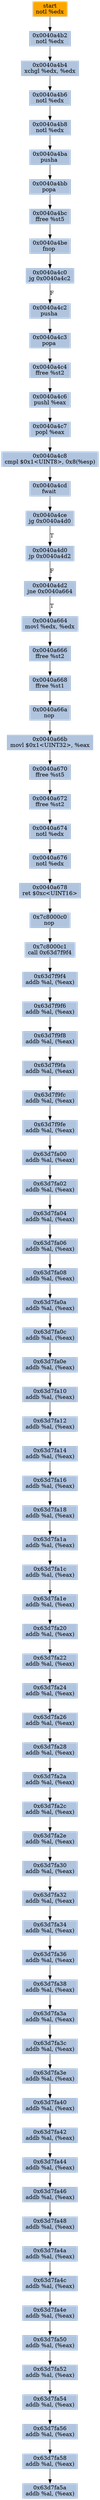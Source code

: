 digraph G {
node[shape=rectangle,style=filled,fillcolor=lightsteelblue,color=lightsteelblue]
bgcolor="transparent"
a0x0040a4b0notl_edx[label="start\nnotl %edx",fillcolor="orange",color="lightgrey"];
a0x0040a4b2notl_edx[label="0x0040a4b2\nnotl %edx"];
a0x0040a4b4xchgl_edx_edx[label="0x0040a4b4\nxchgl %edx, %edx"];
a0x0040a4b6notl_edx[label="0x0040a4b6\nnotl %edx"];
a0x0040a4b8notl_edx[label="0x0040a4b8\nnotl %edx"];
a0x0040a4bapusha_[label="0x0040a4ba\npusha "];
a0x0040a4bbpopa_[label="0x0040a4bb\npopa "];
a0x0040a4bcffree_st5[label="0x0040a4bc\nffree %st5"];
a0x0040a4befnop_[label="0x0040a4be\nfnop "];
a0x0040a4c0jg_0x0040a4c2[label="0x0040a4c0\njg 0x0040a4c2"];
a0x0040a4c2pusha_[label="0x0040a4c2\npusha "];
a0x0040a4c3popa_[label="0x0040a4c3\npopa "];
a0x0040a4c4ffree_st2[label="0x0040a4c4\nffree %st2"];
a0x0040a4c6pushl_eax[label="0x0040a4c6\npushl %eax"];
a0x0040a4c7popl_eax[label="0x0040a4c7\npopl %eax"];
a0x0040a4c8cmpl_0x1UINT8_0x8esp_[label="0x0040a4c8\ncmpl $0x1<UINT8>, 0x8(%esp)"];
a0x0040a4cdfwait_[label="0x0040a4cd\nfwait "];
a0x0040a4cejg_0x0040a4d0[label="0x0040a4ce\njg 0x0040a4d0"];
a0x0040a4d0jp_0x0040a4d2[label="0x0040a4d0\njp 0x0040a4d2"];
a0x0040a4d2jne_0x0040a664[label="0x0040a4d2\njne 0x0040a664"];
a0x0040a664movl_edx_edx[label="0x0040a664\nmovl %edx, %edx"];
a0x0040a666ffree_st2[label="0x0040a666\nffree %st2"];
a0x0040a668ffree_st1[label="0x0040a668\nffree %st1"];
a0x0040a66anop_[label="0x0040a66a\nnop "];
a0x0040a66bmovl_0x1UINT32_eax[label="0x0040a66b\nmovl $0x1<UINT32>, %eax"];
a0x0040a670ffree_st5[label="0x0040a670\nffree %st5"];
a0x0040a672ffree_st2[label="0x0040a672\nffree %st2"];
a0x0040a674notl_edx[label="0x0040a674\nnotl %edx"];
a0x0040a676notl_edx[label="0x0040a676\nnotl %edx"];
a0x0040a678ret_0xcUINT16[label="0x0040a678\nret $0xc<UINT16>"];
a0x7c8000c0nop_[label="0x7c8000c0\nnop "];
a0x7c8000c1call_0x63d7f9f4[label="0x7c8000c1\ncall 0x63d7f9f4"];
a0x63d7f9f4addb_al_eax_[label="0x63d7f9f4\naddb %al, (%eax)"];
a0x63d7f9f6addb_al_eax_[label="0x63d7f9f6\naddb %al, (%eax)"];
a0x63d7f9f8addb_al_eax_[label="0x63d7f9f8\naddb %al, (%eax)"];
a0x63d7f9faaddb_al_eax_[label="0x63d7f9fa\naddb %al, (%eax)"];
a0x63d7f9fcaddb_al_eax_[label="0x63d7f9fc\naddb %al, (%eax)"];
a0x63d7f9feaddb_al_eax_[label="0x63d7f9fe\naddb %al, (%eax)"];
a0x63d7fa00addb_al_eax_[label="0x63d7fa00\naddb %al, (%eax)"];
a0x63d7fa02addb_al_eax_[label="0x63d7fa02\naddb %al, (%eax)"];
a0x63d7fa04addb_al_eax_[label="0x63d7fa04\naddb %al, (%eax)"];
a0x63d7fa06addb_al_eax_[label="0x63d7fa06\naddb %al, (%eax)"];
a0x63d7fa08addb_al_eax_[label="0x63d7fa08\naddb %al, (%eax)"];
a0x63d7fa0aaddb_al_eax_[label="0x63d7fa0a\naddb %al, (%eax)"];
a0x63d7fa0caddb_al_eax_[label="0x63d7fa0c\naddb %al, (%eax)"];
a0x63d7fa0eaddb_al_eax_[label="0x63d7fa0e\naddb %al, (%eax)"];
a0x63d7fa10addb_al_eax_[label="0x63d7fa10\naddb %al, (%eax)"];
a0x63d7fa12addb_al_eax_[label="0x63d7fa12\naddb %al, (%eax)"];
a0x63d7fa14addb_al_eax_[label="0x63d7fa14\naddb %al, (%eax)"];
a0x63d7fa16addb_al_eax_[label="0x63d7fa16\naddb %al, (%eax)"];
a0x63d7fa18addb_al_eax_[label="0x63d7fa18\naddb %al, (%eax)"];
a0x63d7fa1aaddb_al_eax_[label="0x63d7fa1a\naddb %al, (%eax)"];
a0x63d7fa1caddb_al_eax_[label="0x63d7fa1c\naddb %al, (%eax)"];
a0x63d7fa1eaddb_al_eax_[label="0x63d7fa1e\naddb %al, (%eax)"];
a0x63d7fa20addb_al_eax_[label="0x63d7fa20\naddb %al, (%eax)"];
a0x63d7fa22addb_al_eax_[label="0x63d7fa22\naddb %al, (%eax)"];
a0x63d7fa24addb_al_eax_[label="0x63d7fa24\naddb %al, (%eax)"];
a0x63d7fa26addb_al_eax_[label="0x63d7fa26\naddb %al, (%eax)"];
a0x63d7fa28addb_al_eax_[label="0x63d7fa28\naddb %al, (%eax)"];
a0x63d7fa2aaddb_al_eax_[label="0x63d7fa2a\naddb %al, (%eax)"];
a0x63d7fa2caddb_al_eax_[label="0x63d7fa2c\naddb %al, (%eax)"];
a0x63d7fa2eaddb_al_eax_[label="0x63d7fa2e\naddb %al, (%eax)"];
a0x63d7fa30addb_al_eax_[label="0x63d7fa30\naddb %al, (%eax)"];
a0x63d7fa32addb_al_eax_[label="0x63d7fa32\naddb %al, (%eax)"];
a0x63d7fa34addb_al_eax_[label="0x63d7fa34\naddb %al, (%eax)"];
a0x63d7fa36addb_al_eax_[label="0x63d7fa36\naddb %al, (%eax)"];
a0x63d7fa38addb_al_eax_[label="0x63d7fa38\naddb %al, (%eax)"];
a0x63d7fa3aaddb_al_eax_[label="0x63d7fa3a\naddb %al, (%eax)"];
a0x63d7fa3caddb_al_eax_[label="0x63d7fa3c\naddb %al, (%eax)"];
a0x63d7fa3eaddb_al_eax_[label="0x63d7fa3e\naddb %al, (%eax)"];
a0x63d7fa40addb_al_eax_[label="0x63d7fa40\naddb %al, (%eax)"];
a0x63d7fa42addb_al_eax_[label="0x63d7fa42\naddb %al, (%eax)"];
a0x63d7fa44addb_al_eax_[label="0x63d7fa44\naddb %al, (%eax)"];
a0x63d7fa46addb_al_eax_[label="0x63d7fa46\naddb %al, (%eax)"];
a0x63d7fa48addb_al_eax_[label="0x63d7fa48\naddb %al, (%eax)"];
a0x63d7fa4aaddb_al_eax_[label="0x63d7fa4a\naddb %al, (%eax)"];
a0x63d7fa4caddb_al_eax_[label="0x63d7fa4c\naddb %al, (%eax)"];
a0x63d7fa4eaddb_al_eax_[label="0x63d7fa4e\naddb %al, (%eax)"];
a0x63d7fa50addb_al_eax_[label="0x63d7fa50\naddb %al, (%eax)"];
a0x63d7fa52addb_al_eax_[label="0x63d7fa52\naddb %al, (%eax)"];
a0x63d7fa54addb_al_eax_[label="0x63d7fa54\naddb %al, (%eax)"];
a0x63d7fa56addb_al_eax_[label="0x63d7fa56\naddb %al, (%eax)"];
a0x63d7fa58addb_al_eax_[label="0x63d7fa58\naddb %al, (%eax)"];
a0x63d7fa5aaddb_al_eax_[label="0x63d7fa5a\naddb %al, (%eax)"];
a0x0040a4b0notl_edx -> a0x0040a4b2notl_edx [color="#000000"];
a0x0040a4b2notl_edx -> a0x0040a4b4xchgl_edx_edx [color="#000000"];
a0x0040a4b4xchgl_edx_edx -> a0x0040a4b6notl_edx [color="#000000"];
a0x0040a4b6notl_edx -> a0x0040a4b8notl_edx [color="#000000"];
a0x0040a4b8notl_edx -> a0x0040a4bapusha_ [color="#000000"];
a0x0040a4bapusha_ -> a0x0040a4bbpopa_ [color="#000000"];
a0x0040a4bbpopa_ -> a0x0040a4bcffree_st5 [color="#000000"];
a0x0040a4bcffree_st5 -> a0x0040a4befnop_ [color="#000000"];
a0x0040a4befnop_ -> a0x0040a4c0jg_0x0040a4c2 [color="#000000"];
a0x0040a4c0jg_0x0040a4c2 -> a0x0040a4c2pusha_ [color="#000000",label="F"];
a0x0040a4c2pusha_ -> a0x0040a4c3popa_ [color="#000000"];
a0x0040a4c3popa_ -> a0x0040a4c4ffree_st2 [color="#000000"];
a0x0040a4c4ffree_st2 -> a0x0040a4c6pushl_eax [color="#000000"];
a0x0040a4c6pushl_eax -> a0x0040a4c7popl_eax [color="#000000"];
a0x0040a4c7popl_eax -> a0x0040a4c8cmpl_0x1UINT8_0x8esp_ [color="#000000"];
a0x0040a4c8cmpl_0x1UINT8_0x8esp_ -> a0x0040a4cdfwait_ [color="#000000"];
a0x0040a4cdfwait_ -> a0x0040a4cejg_0x0040a4d0 [color="#000000"];
a0x0040a4cejg_0x0040a4d0 -> a0x0040a4d0jp_0x0040a4d2 [color="#000000",label="T"];
a0x0040a4d0jp_0x0040a4d2 -> a0x0040a4d2jne_0x0040a664 [color="#000000",label="F"];
a0x0040a4d2jne_0x0040a664 -> a0x0040a664movl_edx_edx [color="#000000",label="T"];
a0x0040a664movl_edx_edx -> a0x0040a666ffree_st2 [color="#000000"];
a0x0040a666ffree_st2 -> a0x0040a668ffree_st1 [color="#000000"];
a0x0040a668ffree_st1 -> a0x0040a66anop_ [color="#000000"];
a0x0040a66anop_ -> a0x0040a66bmovl_0x1UINT32_eax [color="#000000"];
a0x0040a66bmovl_0x1UINT32_eax -> a0x0040a670ffree_st5 [color="#000000"];
a0x0040a670ffree_st5 -> a0x0040a672ffree_st2 [color="#000000"];
a0x0040a672ffree_st2 -> a0x0040a674notl_edx [color="#000000"];
a0x0040a674notl_edx -> a0x0040a676notl_edx [color="#000000"];
a0x0040a676notl_edx -> a0x0040a678ret_0xcUINT16 [color="#000000"];
a0x0040a678ret_0xcUINT16 -> a0x7c8000c0nop_ [color="#000000"];
a0x7c8000c0nop_ -> a0x7c8000c1call_0x63d7f9f4 [color="#000000"];
a0x7c8000c1call_0x63d7f9f4 -> a0x63d7f9f4addb_al_eax_ [color="#000000"];
a0x63d7f9f4addb_al_eax_ -> a0x63d7f9f6addb_al_eax_ [color="#000000"];
a0x63d7f9f6addb_al_eax_ -> a0x63d7f9f8addb_al_eax_ [color="#000000"];
a0x63d7f9f8addb_al_eax_ -> a0x63d7f9faaddb_al_eax_ [color="#000000"];
a0x63d7f9faaddb_al_eax_ -> a0x63d7f9fcaddb_al_eax_ [color="#000000"];
a0x63d7f9fcaddb_al_eax_ -> a0x63d7f9feaddb_al_eax_ [color="#000000"];
a0x63d7f9feaddb_al_eax_ -> a0x63d7fa00addb_al_eax_ [color="#000000"];
a0x63d7fa00addb_al_eax_ -> a0x63d7fa02addb_al_eax_ [color="#000000"];
a0x63d7fa02addb_al_eax_ -> a0x63d7fa04addb_al_eax_ [color="#000000"];
a0x63d7fa04addb_al_eax_ -> a0x63d7fa06addb_al_eax_ [color="#000000"];
a0x63d7fa06addb_al_eax_ -> a0x63d7fa08addb_al_eax_ [color="#000000"];
a0x63d7fa08addb_al_eax_ -> a0x63d7fa0aaddb_al_eax_ [color="#000000"];
a0x63d7fa0aaddb_al_eax_ -> a0x63d7fa0caddb_al_eax_ [color="#000000"];
a0x63d7fa0caddb_al_eax_ -> a0x63d7fa0eaddb_al_eax_ [color="#000000"];
a0x63d7fa0eaddb_al_eax_ -> a0x63d7fa10addb_al_eax_ [color="#000000"];
a0x63d7fa10addb_al_eax_ -> a0x63d7fa12addb_al_eax_ [color="#000000"];
a0x63d7fa12addb_al_eax_ -> a0x63d7fa14addb_al_eax_ [color="#000000"];
a0x63d7fa14addb_al_eax_ -> a0x63d7fa16addb_al_eax_ [color="#000000"];
a0x63d7fa16addb_al_eax_ -> a0x63d7fa18addb_al_eax_ [color="#000000"];
a0x63d7fa18addb_al_eax_ -> a0x63d7fa1aaddb_al_eax_ [color="#000000"];
a0x63d7fa1aaddb_al_eax_ -> a0x63d7fa1caddb_al_eax_ [color="#000000"];
a0x63d7fa1caddb_al_eax_ -> a0x63d7fa1eaddb_al_eax_ [color="#000000"];
a0x63d7fa1eaddb_al_eax_ -> a0x63d7fa20addb_al_eax_ [color="#000000"];
a0x63d7fa20addb_al_eax_ -> a0x63d7fa22addb_al_eax_ [color="#000000"];
a0x63d7fa22addb_al_eax_ -> a0x63d7fa24addb_al_eax_ [color="#000000"];
a0x63d7fa24addb_al_eax_ -> a0x63d7fa26addb_al_eax_ [color="#000000"];
a0x63d7fa26addb_al_eax_ -> a0x63d7fa28addb_al_eax_ [color="#000000"];
a0x63d7fa28addb_al_eax_ -> a0x63d7fa2aaddb_al_eax_ [color="#000000"];
a0x63d7fa2aaddb_al_eax_ -> a0x63d7fa2caddb_al_eax_ [color="#000000"];
a0x63d7fa2caddb_al_eax_ -> a0x63d7fa2eaddb_al_eax_ [color="#000000"];
a0x63d7fa2eaddb_al_eax_ -> a0x63d7fa30addb_al_eax_ [color="#000000"];
a0x63d7fa30addb_al_eax_ -> a0x63d7fa32addb_al_eax_ [color="#000000"];
a0x63d7fa32addb_al_eax_ -> a0x63d7fa34addb_al_eax_ [color="#000000"];
a0x63d7fa34addb_al_eax_ -> a0x63d7fa36addb_al_eax_ [color="#000000"];
a0x63d7fa36addb_al_eax_ -> a0x63d7fa38addb_al_eax_ [color="#000000"];
a0x63d7fa38addb_al_eax_ -> a0x63d7fa3aaddb_al_eax_ [color="#000000"];
a0x63d7fa3aaddb_al_eax_ -> a0x63d7fa3caddb_al_eax_ [color="#000000"];
a0x63d7fa3caddb_al_eax_ -> a0x63d7fa3eaddb_al_eax_ [color="#000000"];
a0x63d7fa3eaddb_al_eax_ -> a0x63d7fa40addb_al_eax_ [color="#000000"];
a0x63d7fa40addb_al_eax_ -> a0x63d7fa42addb_al_eax_ [color="#000000"];
a0x63d7fa42addb_al_eax_ -> a0x63d7fa44addb_al_eax_ [color="#000000"];
a0x63d7fa44addb_al_eax_ -> a0x63d7fa46addb_al_eax_ [color="#000000"];
a0x63d7fa46addb_al_eax_ -> a0x63d7fa48addb_al_eax_ [color="#000000"];
a0x63d7fa48addb_al_eax_ -> a0x63d7fa4aaddb_al_eax_ [color="#000000"];
a0x63d7fa4aaddb_al_eax_ -> a0x63d7fa4caddb_al_eax_ [color="#000000"];
a0x63d7fa4caddb_al_eax_ -> a0x63d7fa4eaddb_al_eax_ [color="#000000"];
a0x63d7fa4eaddb_al_eax_ -> a0x63d7fa50addb_al_eax_ [color="#000000"];
a0x63d7fa50addb_al_eax_ -> a0x63d7fa52addb_al_eax_ [color="#000000"];
a0x63d7fa52addb_al_eax_ -> a0x63d7fa54addb_al_eax_ [color="#000000"];
a0x63d7fa54addb_al_eax_ -> a0x63d7fa56addb_al_eax_ [color="#000000"];
a0x63d7fa56addb_al_eax_ -> a0x63d7fa58addb_al_eax_ [color="#000000"];
a0x63d7fa58addb_al_eax_ -> a0x63d7fa5aaddb_al_eax_ [color="#000000"];
}
